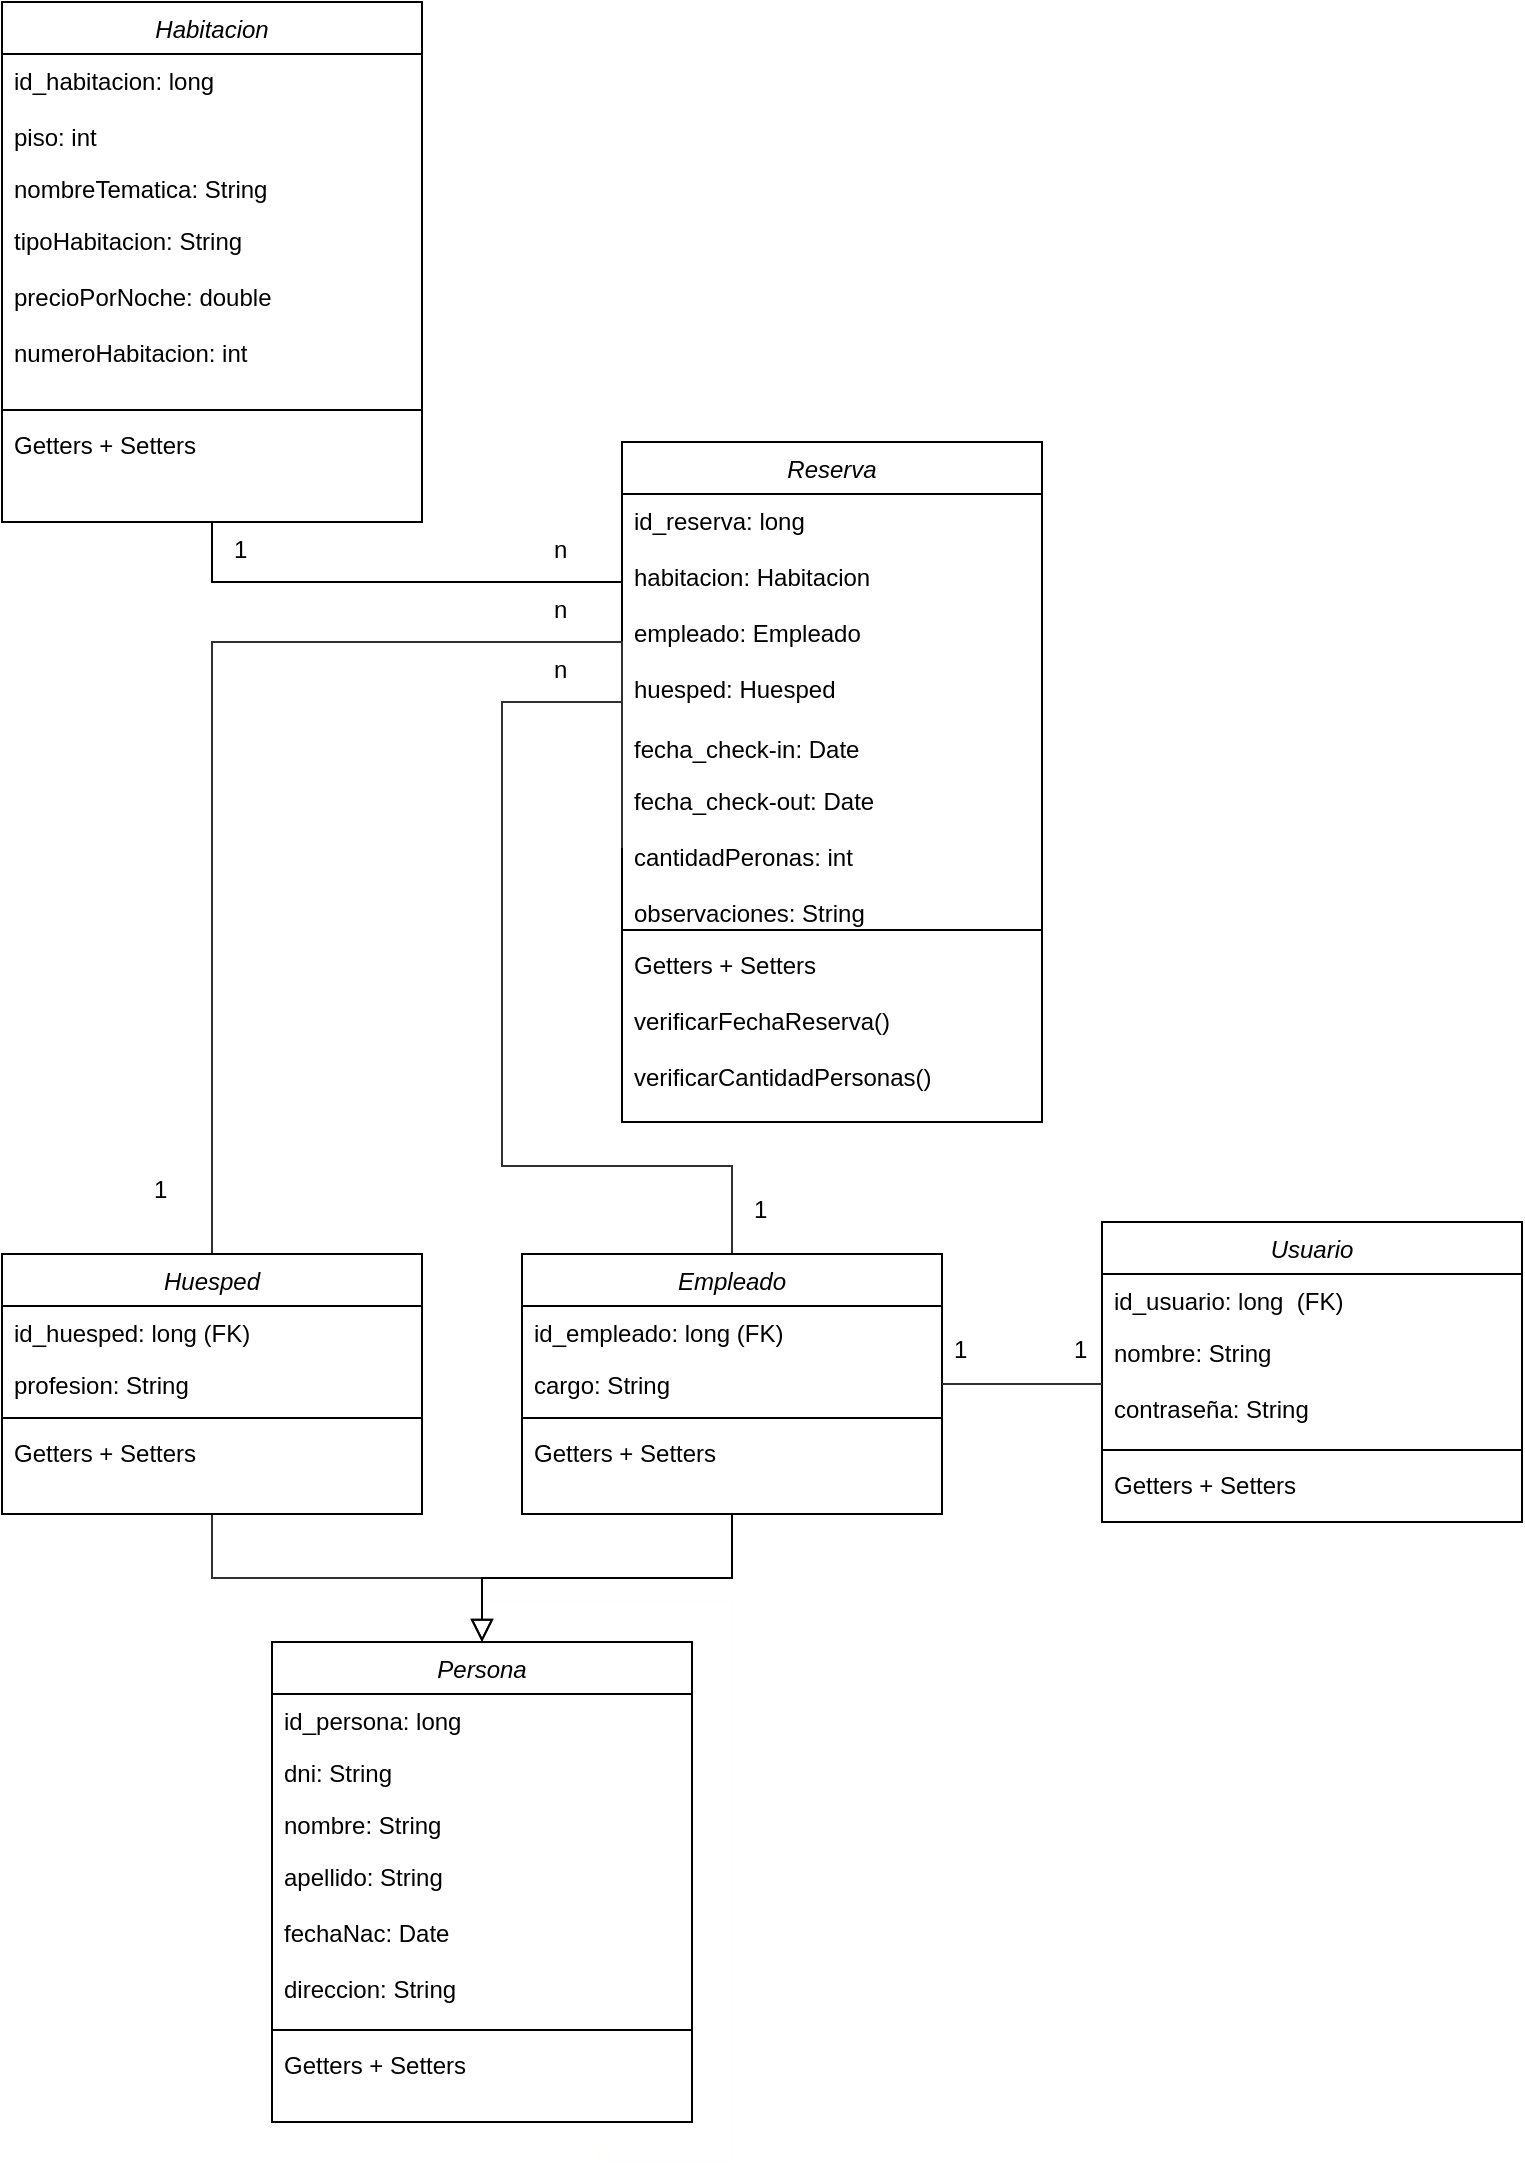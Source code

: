 <mxfile version="14.6.13" type="device"><diagram id="C5RBs43oDa-KdzZeNtuy" name="Page-1"><mxGraphModel dx="852" dy="494" grid="1" gridSize="10" guides="1" tooltips="1" connect="1" arrows="1" fold="1" page="1" pageScale="1" pageWidth="827" pageHeight="1169" math="0" shadow="0"><root><mxCell id="WIyWlLk6GJQsqaUBKTNV-0"/><mxCell id="WIyWlLk6GJQsqaUBKTNV-1" parent="WIyWlLk6GJQsqaUBKTNV-0"/><mxCell id="okVStK6D7u0fN_tU3HXQ-40" style="edgeStyle=orthogonalEdgeStyle;rounded=0;orthogonalLoop=1;jettySize=auto;html=1;exitX=0.5;exitY=1;exitDx=0;exitDy=0;entryX=0;entryY=0.5;entryDx=0;entryDy=0;endArrow=none;endFill=0;" parent="WIyWlLk6GJQsqaUBKTNV-1" source="zkfFHV4jXpPFQw0GAbJ--0" target="okVStK6D7u0fN_tU3HXQ-4" edge="1"><mxGeometry relative="1" as="geometry"><Array as="points"><mxPoint x="165" y="330"/><mxPoint x="370" y="330"/></Array></mxGeometry></mxCell><mxCell id="zkfFHV4jXpPFQw0GAbJ--0" value="Habitacion" style="swimlane;fontStyle=2;align=center;verticalAlign=top;childLayout=stackLayout;horizontal=1;startSize=26;horizontalStack=0;resizeParent=1;resizeLast=0;collapsible=1;marginBottom=0;rounded=0;shadow=0;strokeWidth=1;" parent="WIyWlLk6GJQsqaUBKTNV-1" vertex="1"><mxGeometry x="60" y="40" width="210" height="260" as="geometry"><mxRectangle x="230" y="140" width="160" height="26" as="alternateBounds"/></mxGeometry></mxCell><mxCell id="zkfFHV4jXpPFQw0GAbJ--1" value="id_habitacion: long" style="text;align=left;verticalAlign=top;spacingLeft=4;spacingRight=4;overflow=hidden;rotatable=0;points=[[0,0.5],[1,0.5]];portConstraint=eastwest;" parent="zkfFHV4jXpPFQw0GAbJ--0" vertex="1"><mxGeometry y="26" width="210" height="28" as="geometry"/></mxCell><mxCell id="zkfFHV4jXpPFQw0GAbJ--2" value="piso: int" style="text;align=left;verticalAlign=top;spacingLeft=4;spacingRight=4;overflow=hidden;rotatable=0;points=[[0,0.5],[1,0.5]];portConstraint=eastwest;rounded=0;shadow=0;html=0;" parent="zkfFHV4jXpPFQw0GAbJ--0" vertex="1"><mxGeometry y="54" width="210" height="26" as="geometry"/></mxCell><mxCell id="zkfFHV4jXpPFQw0GAbJ--3" value="nombreTematica: String&#10;" style="text;align=left;verticalAlign=top;spacingLeft=4;spacingRight=4;overflow=hidden;rotatable=0;points=[[0,0.5],[1,0.5]];portConstraint=eastwest;rounded=0;shadow=0;html=0;" parent="zkfFHV4jXpPFQw0GAbJ--0" vertex="1"><mxGeometry y="80" width="210" height="26" as="geometry"/></mxCell><mxCell id="4XYAenx-UTikEirzeEbL-24" value="tipoHabitacion: String&#10;&#10;precioPorNoche: double&#10;&#10;numeroHabitacion: int" style="text;align=left;verticalAlign=top;spacingLeft=4;spacingRight=4;overflow=hidden;rotatable=0;points=[[0,0.5],[1,0.5]];portConstraint=eastwest;rounded=0;shadow=0;html=0;" parent="zkfFHV4jXpPFQw0GAbJ--0" vertex="1"><mxGeometry y="106" width="210" height="94" as="geometry"/></mxCell><mxCell id="4XYAenx-UTikEirzeEbL-23" value="" style="line;html=1;strokeWidth=1;align=left;verticalAlign=middle;spacingTop=-1;spacingLeft=3;spacingRight=3;rotatable=0;labelPosition=right;points=[];portConstraint=eastwest;" parent="zkfFHV4jXpPFQw0GAbJ--0" vertex="1"><mxGeometry y="200" width="210" height="8" as="geometry"/></mxCell><mxCell id="zkfFHV4jXpPFQw0GAbJ--5" value="Getters + Setters&#10;&#10;&#10;&#10;&#10;" style="text;align=left;verticalAlign=top;spacingLeft=4;spacingRight=4;overflow=hidden;rotatable=0;points=[[0,0.5],[1,0.5]];portConstraint=eastwest;" parent="zkfFHV4jXpPFQw0GAbJ--0" vertex="1"><mxGeometry y="208" width="210" height="24" as="geometry"/></mxCell><mxCell id="okVStK6D7u0fN_tU3HXQ-53" style="edgeStyle=orthogonalEdgeStyle;rounded=0;orthogonalLoop=1;jettySize=auto;html=1;entryX=0.5;entryY=0;entryDx=0;entryDy=0;endArrow=none;endFill=0;strokeColor=#303030;" parent="WIyWlLk6GJQsqaUBKTNV-1" source="okVStK6D7u0fN_tU3HXQ-1" target="okVStK6D7u0fN_tU3HXQ-25" edge="1"><mxGeometry relative="1" as="geometry"><Array as="points"><mxPoint x="310" y="390"/><mxPoint x="310" y="622"/><mxPoint x="425" y="622"/></Array></mxGeometry></mxCell><mxCell id="okVStK6D7u0fN_tU3HXQ-1" value="Reserva" style="swimlane;fontStyle=2;align=center;verticalAlign=top;childLayout=stackLayout;horizontal=1;startSize=26;horizontalStack=0;resizeParent=1;resizeLast=0;collapsible=1;marginBottom=0;rounded=0;shadow=0;strokeWidth=1;" parent="WIyWlLk6GJQsqaUBKTNV-1" vertex="1"><mxGeometry x="370" y="260" width="210" height="340" as="geometry"><mxRectangle x="230" y="140" width="160" height="26" as="alternateBounds"/></mxGeometry></mxCell><mxCell id="okVStK6D7u0fN_tU3HXQ-2" value="id_reserva: long&#10;&#10;habitacion: Habitacion&#10;&#10;empleado: Empleado&#10;&#10;huesped: Huesped&#10;" style="text;align=left;verticalAlign=top;spacingLeft=4;spacingRight=4;overflow=hidden;rotatable=0;points=[[0,0.5],[1,0.5]];portConstraint=eastwest;" parent="okVStK6D7u0fN_tU3HXQ-1" vertex="1"><mxGeometry y="26" width="210" height="114" as="geometry"/></mxCell><mxCell id="okVStK6D7u0fN_tU3HXQ-3" value="fecha_check-in: Date" style="text;align=left;verticalAlign=top;spacingLeft=4;spacingRight=4;overflow=hidden;rotatable=0;points=[[0,0.5],[1,0.5]];portConstraint=eastwest;rounded=0;shadow=0;html=0;" parent="okVStK6D7u0fN_tU3HXQ-1" vertex="1"><mxGeometry y="140" width="210" height="26" as="geometry"/></mxCell><mxCell id="okVStK6D7u0fN_tU3HXQ-4" value="fecha_check-out: Date&#10;&#10;cantidadPeronas: int&#10;&#10;observaciones: String&#10;" style="text;align=left;verticalAlign=top;spacingLeft=4;spacingRight=4;overflow=hidden;rotatable=0;points=[[0,0.5],[1,0.5]];portConstraint=eastwest;rounded=0;shadow=0;html=0;" parent="okVStK6D7u0fN_tU3HXQ-1" vertex="1"><mxGeometry y="166" width="210" height="74" as="geometry"/></mxCell><mxCell id="okVStK6D7u0fN_tU3HXQ-6" value="" style="line;html=1;strokeWidth=1;align=left;verticalAlign=middle;spacingTop=-1;spacingLeft=3;spacingRight=3;rotatable=0;labelPosition=right;points=[];portConstraint=eastwest;" parent="okVStK6D7u0fN_tU3HXQ-1" vertex="1"><mxGeometry y="240" width="210" height="8" as="geometry"/></mxCell><mxCell id="okVStK6D7u0fN_tU3HXQ-7" value="Getters + Setters&#10;&#10;verificarFechaReserva()&#10;&#10;verificarCantidadPersonas()&#10;&#10;&#10;&#10;&#10;" style="text;align=left;verticalAlign=top;spacingLeft=4;spacingRight=4;overflow=hidden;rotatable=0;points=[[0,0.5],[1,0.5]];portConstraint=eastwest;" parent="okVStK6D7u0fN_tU3HXQ-1" vertex="1"><mxGeometry y="248" width="210" height="92" as="geometry"/></mxCell><mxCell id="okVStK6D7u0fN_tU3HXQ-44" style="edgeStyle=orthogonalEdgeStyle;rounded=0;orthogonalLoop=1;jettySize=auto;html=1;endArrow=block;endFill=0;strokeColor=#FFFEFC;exitX=0.5;exitY=0;exitDx=0;exitDy=0;" parent="WIyWlLk6GJQsqaUBKTNV-1" source="okVStK6D7u0fN_tU3HXQ-11" edge="1"><mxGeometry relative="1" as="geometry"><mxPoint x="360" y="1110" as="targetPoint"/></mxGeometry></mxCell><mxCell id="okVStK6D7u0fN_tU3HXQ-11" value="Persona" style="swimlane;fontStyle=2;align=center;verticalAlign=top;childLayout=stackLayout;horizontal=1;startSize=26;horizontalStack=0;resizeParent=1;resizeLast=0;collapsible=1;marginBottom=0;rounded=0;shadow=0;strokeWidth=1;" parent="WIyWlLk6GJQsqaUBKTNV-1" vertex="1"><mxGeometry x="195" y="860" width="210" height="240" as="geometry"><mxRectangle x="230" y="140" width="160" height="26" as="alternateBounds"/></mxGeometry></mxCell><mxCell id="okVStK6D7u0fN_tU3HXQ-12" value="id_persona: long" style="text;align=left;verticalAlign=top;spacingLeft=4;spacingRight=4;overflow=hidden;rotatable=0;points=[[0,0.5],[1,0.5]];portConstraint=eastwest;" parent="okVStK6D7u0fN_tU3HXQ-11" vertex="1"><mxGeometry y="26" width="210" height="26" as="geometry"/></mxCell><mxCell id="okVStK6D7u0fN_tU3HXQ-13" value="dni: String" style="text;align=left;verticalAlign=top;spacingLeft=4;spacingRight=4;overflow=hidden;rotatable=0;points=[[0,0.5],[1,0.5]];portConstraint=eastwest;rounded=0;shadow=0;html=0;" parent="okVStK6D7u0fN_tU3HXQ-11" vertex="1"><mxGeometry y="52" width="210" height="26" as="geometry"/></mxCell><mxCell id="okVStK6D7u0fN_tU3HXQ-14" value="nombre: String&#10;" style="text;align=left;verticalAlign=top;spacingLeft=4;spacingRight=4;overflow=hidden;rotatable=0;points=[[0,0.5],[1,0.5]];portConstraint=eastwest;rounded=0;shadow=0;html=0;" parent="okVStK6D7u0fN_tU3HXQ-11" vertex="1"><mxGeometry y="78" width="210" height="26" as="geometry"/></mxCell><mxCell id="okVStK6D7u0fN_tU3HXQ-15" value="apellido: String&#10;&#10;fechaNac: Date&#10;&#10;direccion: String&#10;&#10;&#10;&#10;" style="text;align=left;verticalAlign=top;spacingLeft=4;spacingRight=4;overflow=hidden;rotatable=0;points=[[0,0.5],[1,0.5]];portConstraint=eastwest;rounded=0;shadow=0;html=0;" parent="okVStK6D7u0fN_tU3HXQ-11" vertex="1"><mxGeometry y="104" width="210" height="86" as="geometry"/></mxCell><mxCell id="okVStK6D7u0fN_tU3HXQ-16" value="" style="line;html=1;strokeWidth=1;align=left;verticalAlign=middle;spacingTop=-1;spacingLeft=3;spacingRight=3;rotatable=0;labelPosition=right;points=[];portConstraint=eastwest;" parent="okVStK6D7u0fN_tU3HXQ-11" vertex="1"><mxGeometry y="190" width="210" height="8" as="geometry"/></mxCell><mxCell id="okVStK6D7u0fN_tU3HXQ-17" value="Getters + Setters&#10;&#10;&#10;&#10;&#10;" style="text;align=left;verticalAlign=top;spacingLeft=4;spacingRight=4;overflow=hidden;rotatable=0;points=[[0,0.5],[1,0.5]];portConstraint=eastwest;" parent="okVStK6D7u0fN_tU3HXQ-11" vertex="1"><mxGeometry y="198" width="210" height="32" as="geometry"/></mxCell><mxCell id="okVStK6D7u0fN_tU3HXQ-45" style="edgeStyle=orthogonalEdgeStyle;rounded=0;orthogonalLoop=1;jettySize=auto;html=1;entryX=0.5;entryY=0;entryDx=0;entryDy=0;endArrow=block;endFill=0;strokeColor=#303030;strokeWidth=1;endSize=9;" parent="WIyWlLk6GJQsqaUBKTNV-1" source="okVStK6D7u0fN_tU3HXQ-18" target="okVStK6D7u0fN_tU3HXQ-11" edge="1"><mxGeometry relative="1" as="geometry"/></mxCell><mxCell id="okVStK6D7u0fN_tU3HXQ-51" style="edgeStyle=orthogonalEdgeStyle;rounded=0;orthogonalLoop=1;jettySize=auto;html=1;entryX=0;entryY=0.5;entryDx=0;entryDy=0;endArrow=none;endFill=0;strokeColor=#303030;" parent="WIyWlLk6GJQsqaUBKTNV-1" source="okVStK6D7u0fN_tU3HXQ-18" target="okVStK6D7u0fN_tU3HXQ-4" edge="1"><mxGeometry relative="1" as="geometry"><Array as="points"><mxPoint x="165" y="360"/><mxPoint x="370" y="360"/></Array></mxGeometry></mxCell><mxCell id="okVStK6D7u0fN_tU3HXQ-18" value="Huesped" style="swimlane;fontStyle=2;align=center;verticalAlign=top;childLayout=stackLayout;horizontal=1;startSize=26;horizontalStack=0;resizeParent=1;resizeLast=0;collapsible=1;marginBottom=0;rounded=0;shadow=0;strokeWidth=1;" parent="WIyWlLk6GJQsqaUBKTNV-1" vertex="1"><mxGeometry x="60" y="666" width="210" height="130" as="geometry"><mxRectangle x="230" y="140" width="160" height="26" as="alternateBounds"/></mxGeometry></mxCell><mxCell id="okVStK6D7u0fN_tU3HXQ-19" value="id_huesped: long (FK)" style="text;align=left;verticalAlign=top;spacingLeft=4;spacingRight=4;overflow=hidden;rotatable=0;points=[[0,0.5],[1,0.5]];portConstraint=eastwest;" parent="okVStK6D7u0fN_tU3HXQ-18" vertex="1"><mxGeometry y="26" width="210" height="26" as="geometry"/></mxCell><mxCell id="okVStK6D7u0fN_tU3HXQ-20" value="profesion: String" style="text;align=left;verticalAlign=top;spacingLeft=4;spacingRight=4;overflow=hidden;rotatable=0;points=[[0,0.5],[1,0.5]];portConstraint=eastwest;rounded=0;shadow=0;html=0;" parent="okVStK6D7u0fN_tU3HXQ-18" vertex="1"><mxGeometry y="52" width="210" height="26" as="geometry"/></mxCell><mxCell id="okVStK6D7u0fN_tU3HXQ-23" value="" style="line;html=1;strokeWidth=1;align=left;verticalAlign=middle;spacingTop=-1;spacingLeft=3;spacingRight=3;rotatable=0;labelPosition=right;points=[];portConstraint=eastwest;" parent="okVStK6D7u0fN_tU3HXQ-18" vertex="1"><mxGeometry y="78" width="210" height="8" as="geometry"/></mxCell><mxCell id="okVStK6D7u0fN_tU3HXQ-24" value="Getters + Setters&#10;&#10;&#10;&#10;&#10;" style="text;align=left;verticalAlign=top;spacingLeft=4;spacingRight=4;overflow=hidden;rotatable=0;points=[[0,0.5],[1,0.5]];portConstraint=eastwest;" parent="okVStK6D7u0fN_tU3HXQ-18" vertex="1"><mxGeometry y="86" width="210" height="34" as="geometry"/></mxCell><mxCell id="okVStK6D7u0fN_tU3HXQ-46" style="edgeStyle=orthogonalEdgeStyle;rounded=0;orthogonalLoop=1;jettySize=auto;html=1;entryX=0.5;entryY=0;entryDx=0;entryDy=0;endArrow=block;endFill=0;endSize=9;" parent="WIyWlLk6GJQsqaUBKTNV-1" source="okVStK6D7u0fN_tU3HXQ-25" target="okVStK6D7u0fN_tU3HXQ-11" edge="1"><mxGeometry relative="1" as="geometry"/></mxCell><mxCell id="okVStK6D7u0fN_tU3HXQ-25" value="Empleado" style="swimlane;fontStyle=2;align=center;verticalAlign=top;childLayout=stackLayout;horizontal=1;startSize=26;horizontalStack=0;resizeParent=1;resizeLast=0;collapsible=1;marginBottom=0;rounded=0;shadow=0;strokeWidth=1;" parent="WIyWlLk6GJQsqaUBKTNV-1" vertex="1"><mxGeometry x="320" y="666" width="210" height="130" as="geometry"><mxRectangle x="230" y="140" width="160" height="26" as="alternateBounds"/></mxGeometry></mxCell><mxCell id="okVStK6D7u0fN_tU3HXQ-26" value="id_empleado: long (FK)" style="text;align=left;verticalAlign=top;spacingLeft=4;spacingRight=4;overflow=hidden;rotatable=0;points=[[0,0.5],[1,0.5]];portConstraint=eastwest;" parent="okVStK6D7u0fN_tU3HXQ-25" vertex="1"><mxGeometry y="26" width="210" height="26" as="geometry"/></mxCell><mxCell id="okVStK6D7u0fN_tU3HXQ-27" value="cargo: String" style="text;align=left;verticalAlign=top;spacingLeft=4;spacingRight=4;overflow=hidden;rotatable=0;points=[[0,0.5],[1,0.5]];portConstraint=eastwest;rounded=0;shadow=0;html=0;" parent="okVStK6D7u0fN_tU3HXQ-25" vertex="1"><mxGeometry y="52" width="210" height="26" as="geometry"/></mxCell><mxCell id="okVStK6D7u0fN_tU3HXQ-28" value="" style="line;html=1;strokeWidth=1;align=left;verticalAlign=middle;spacingTop=-1;spacingLeft=3;spacingRight=3;rotatable=0;labelPosition=right;points=[];portConstraint=eastwest;" parent="okVStK6D7u0fN_tU3HXQ-25" vertex="1"><mxGeometry y="78" width="210" height="8" as="geometry"/></mxCell><mxCell id="okVStK6D7u0fN_tU3HXQ-29" value="Getters + Setters&#10;&#10;&#10;&#10;&#10;" style="text;align=left;verticalAlign=top;spacingLeft=4;spacingRight=4;overflow=hidden;rotatable=0;points=[[0,0.5],[1,0.5]];portConstraint=eastwest;" parent="okVStK6D7u0fN_tU3HXQ-25" vertex="1"><mxGeometry y="86" width="210" height="32" as="geometry"/></mxCell><mxCell id="okVStK6D7u0fN_tU3HXQ-31" value="Usuario" style="swimlane;fontStyle=2;align=center;verticalAlign=top;childLayout=stackLayout;horizontal=1;startSize=26;horizontalStack=0;resizeParent=1;resizeLast=0;collapsible=1;marginBottom=0;rounded=0;shadow=0;strokeWidth=1;" parent="WIyWlLk6GJQsqaUBKTNV-1" vertex="1"><mxGeometry x="610" y="650" width="210" height="150" as="geometry"><mxRectangle x="230" y="140" width="160" height="26" as="alternateBounds"/></mxGeometry></mxCell><mxCell id="okVStK6D7u0fN_tU3HXQ-32" value="id_usuario: long  (FK)" style="text;align=left;verticalAlign=top;spacingLeft=4;spacingRight=4;overflow=hidden;rotatable=0;points=[[0,0.5],[1,0.5]];portConstraint=eastwest;" parent="okVStK6D7u0fN_tU3HXQ-31" vertex="1"><mxGeometry y="26" width="210" height="26" as="geometry"/></mxCell><mxCell id="okVStK6D7u0fN_tU3HXQ-33" value="nombre: String&#10;&#10;contraseña: String" style="text;align=left;verticalAlign=top;spacingLeft=4;spacingRight=4;overflow=hidden;rotatable=0;points=[[0,0.5],[1,0.5]];portConstraint=eastwest;rounded=0;shadow=0;html=0;" parent="okVStK6D7u0fN_tU3HXQ-31" vertex="1"><mxGeometry y="52" width="210" height="58" as="geometry"/></mxCell><mxCell id="okVStK6D7u0fN_tU3HXQ-34" value="" style="line;html=1;strokeWidth=1;align=left;verticalAlign=middle;spacingTop=-1;spacingLeft=3;spacingRight=3;rotatable=0;labelPosition=right;points=[];portConstraint=eastwest;" parent="okVStK6D7u0fN_tU3HXQ-31" vertex="1"><mxGeometry y="110" width="210" height="8" as="geometry"/></mxCell><mxCell id="okVStK6D7u0fN_tU3HXQ-35" value="Getters + Setters&#10;&#10;&#10;&#10;&#10;" style="text;align=left;verticalAlign=top;spacingLeft=4;spacingRight=4;overflow=hidden;rotatable=0;points=[[0,0.5],[1,0.5]];portConstraint=eastwest;" parent="okVStK6D7u0fN_tU3HXQ-31" vertex="1"><mxGeometry y="118" width="210" height="32" as="geometry"/></mxCell><mxCell id="okVStK6D7u0fN_tU3HXQ-42" value="1" style="text;strokeColor=none;fillColor=none;spacingLeft=4;spacingRight=4;overflow=hidden;rotatable=0;points=[[0,0.5],[1,0.5]];portConstraint=eastwest;fontSize=12;" parent="WIyWlLk6GJQsqaUBKTNV-1" vertex="1"><mxGeometry x="530" y="700" width="40" height="30" as="geometry"/></mxCell><mxCell id="okVStK6D7u0fN_tU3HXQ-43" value="1" style="text;strokeColor=none;fillColor=none;spacingLeft=4;spacingRight=4;overflow=hidden;rotatable=0;points=[[0,0.5],[1,0.5]];portConstraint=eastwest;fontSize=12;" parent="WIyWlLk6GJQsqaUBKTNV-1" vertex="1"><mxGeometry x="590" y="700" width="40" height="30" as="geometry"/></mxCell><mxCell id="okVStK6D7u0fN_tU3HXQ-49" style="edgeStyle=orthogonalEdgeStyle;rounded=0;orthogonalLoop=1;jettySize=auto;html=1;exitX=1;exitY=0.5;exitDx=0;exitDy=0;entryX=0;entryY=0.5;entryDx=0;entryDy=0;endArrow=none;endFill=0;strokeColor=#303030;" parent="WIyWlLk6GJQsqaUBKTNV-1" source="okVStK6D7u0fN_tU3HXQ-27" target="okVStK6D7u0fN_tU3HXQ-33" edge="1"><mxGeometry relative="1" as="geometry"/></mxCell><mxCell id="Vfgjt9lZF0kzkaKjxpwD-0" value="1" style="text;strokeColor=none;fillColor=none;spacingLeft=4;spacingRight=4;overflow=hidden;rotatable=0;points=[[0,0.5],[1,0.5]];portConstraint=eastwest;fontSize=12;" vertex="1" parent="WIyWlLk6GJQsqaUBKTNV-1"><mxGeometry x="170" y="300" width="40" height="30" as="geometry"/></mxCell><mxCell id="Vfgjt9lZF0kzkaKjxpwD-1" value="n" style="text;strokeColor=none;fillColor=none;spacingLeft=4;spacingRight=4;overflow=hidden;rotatable=0;points=[[0,0.5],[1,0.5]];portConstraint=eastwest;fontSize=12;" vertex="1" parent="WIyWlLk6GJQsqaUBKTNV-1"><mxGeometry x="330" y="300" width="40" height="30" as="geometry"/></mxCell><mxCell id="Vfgjt9lZF0kzkaKjxpwD-2" value="1" style="text;strokeColor=none;fillColor=none;spacingLeft=4;spacingRight=4;overflow=hidden;rotatable=0;points=[[0,0.5],[1,0.5]];portConstraint=eastwest;fontSize=12;" vertex="1" parent="WIyWlLk6GJQsqaUBKTNV-1"><mxGeometry x="130" y="620" width="40" height="30" as="geometry"/></mxCell><mxCell id="Vfgjt9lZF0kzkaKjxpwD-3" value="n" style="text;strokeColor=none;fillColor=none;spacingLeft=4;spacingRight=4;overflow=hidden;rotatable=0;points=[[0,0.5],[1,0.5]];portConstraint=eastwest;fontSize=12;" vertex="1" parent="WIyWlLk6GJQsqaUBKTNV-1"><mxGeometry x="330" y="330" width="40" height="30" as="geometry"/></mxCell><mxCell id="Vfgjt9lZF0kzkaKjxpwD-4" value="n" style="text;strokeColor=none;fillColor=none;spacingLeft=4;spacingRight=4;overflow=hidden;rotatable=0;points=[[0,0.5],[1,0.5]];portConstraint=eastwest;fontSize=12;" vertex="1" parent="WIyWlLk6GJQsqaUBKTNV-1"><mxGeometry x="330" y="360" width="40" height="30" as="geometry"/></mxCell><mxCell id="Vfgjt9lZF0kzkaKjxpwD-5" value="1" style="text;strokeColor=none;fillColor=none;spacingLeft=4;spacingRight=4;overflow=hidden;rotatable=0;points=[[0,0.5],[1,0.5]];portConstraint=eastwest;fontSize=12;" vertex="1" parent="WIyWlLk6GJQsqaUBKTNV-1"><mxGeometry x="430" y="630" width="40" height="30" as="geometry"/></mxCell></root></mxGraphModel></diagram></mxfile>